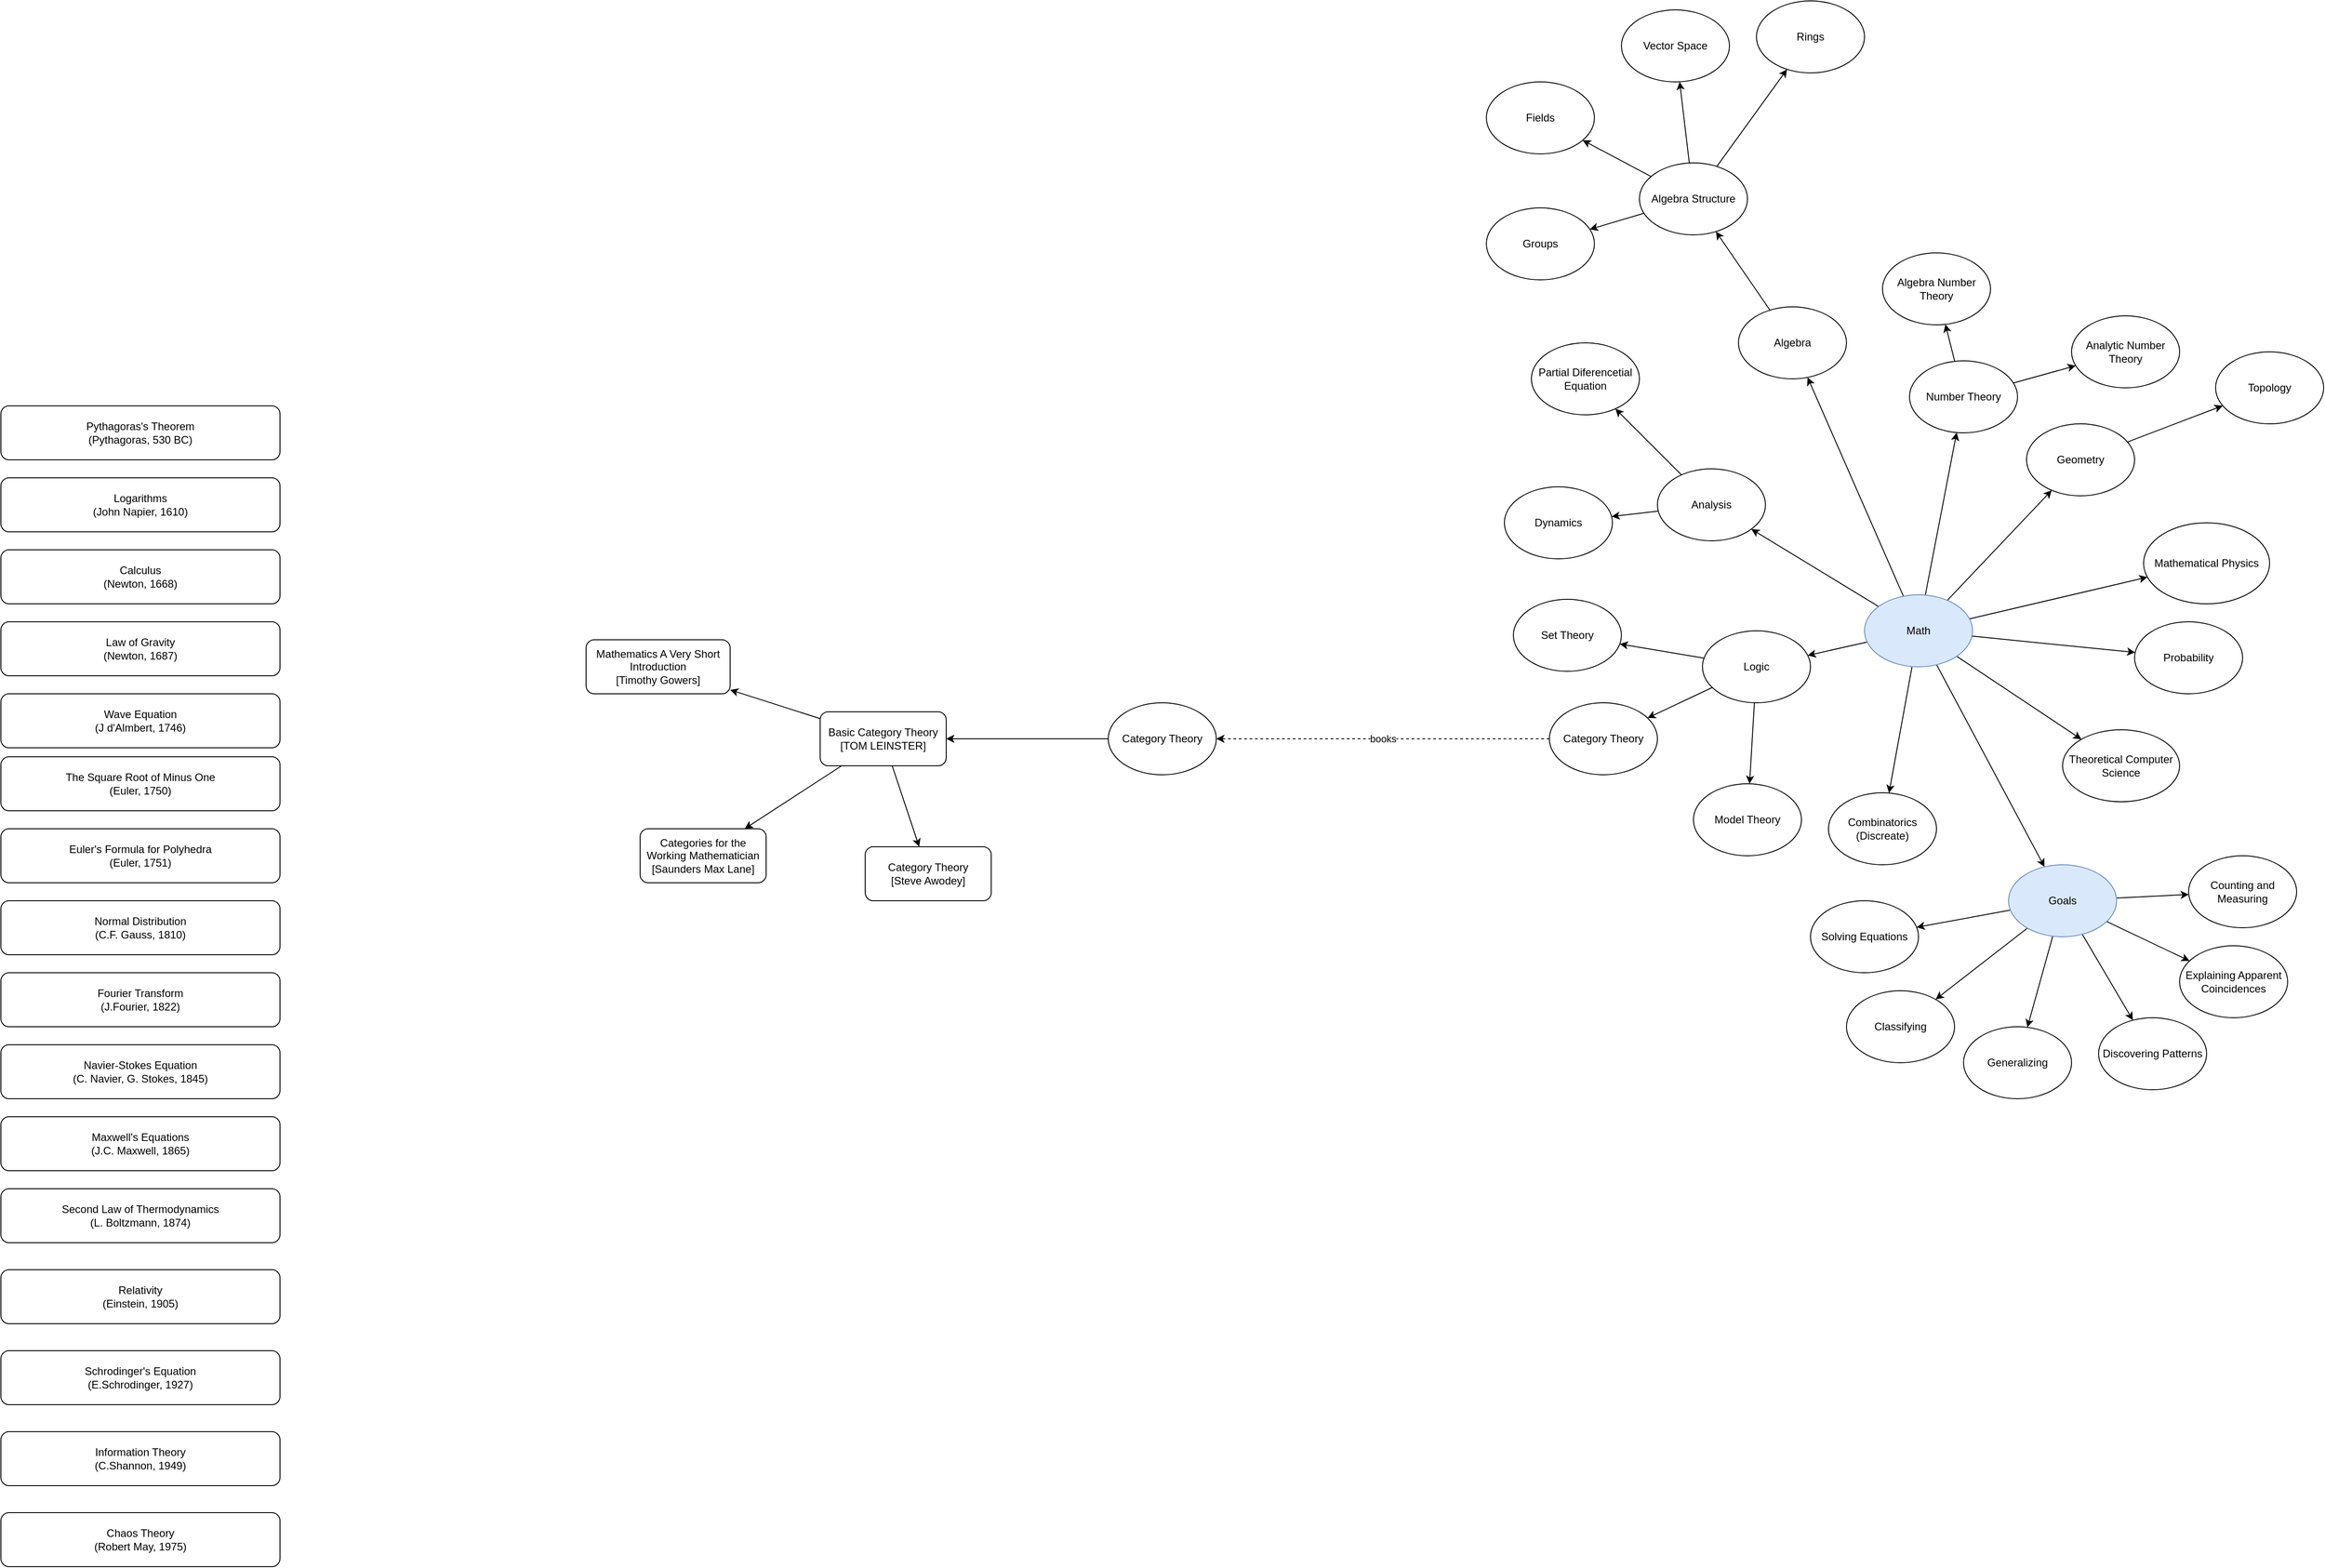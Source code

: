 <mxfile version="20.7.4" type="github">
  <diagram id="C-yN11XaQHERJCoyUqDr" name="หน้า-1">
    <mxGraphModel dx="3513" dy="1536" grid="1" gridSize="10" guides="1" tooltips="1" connect="1" arrows="1" fold="1" page="1" pageScale="1" pageWidth="1100" pageHeight="850" math="0" shadow="0">
      <root>
        <mxCell id="0" />
        <mxCell id="1" parent="0" />
        <mxCell id="EYg5Czc74dAmpDCZTBrX-3" style="rounded=0;orthogonalLoop=1;jettySize=auto;html=1;" parent="1" source="EYg5Czc74dAmpDCZTBrX-1" target="EYg5Czc74dAmpDCZTBrX-2" edge="1">
          <mxGeometry relative="1" as="geometry" />
        </mxCell>
        <mxCell id="EYg5Czc74dAmpDCZTBrX-5" style="edgeStyle=none;rounded=0;orthogonalLoop=1;jettySize=auto;html=1;" parent="1" source="EYg5Czc74dAmpDCZTBrX-1" target="EYg5Czc74dAmpDCZTBrX-4" edge="1">
          <mxGeometry relative="1" as="geometry" />
        </mxCell>
        <mxCell id="EYg5Czc74dAmpDCZTBrX-7" style="edgeStyle=none;rounded=0;orthogonalLoop=1;jettySize=auto;html=1;" parent="1" source="EYg5Czc74dAmpDCZTBrX-1" target="EYg5Czc74dAmpDCZTBrX-6" edge="1">
          <mxGeometry relative="1" as="geometry" />
        </mxCell>
        <mxCell id="EYg5Czc74dAmpDCZTBrX-15" style="edgeStyle=none;rounded=0;orthogonalLoop=1;jettySize=auto;html=1;" parent="1" source="EYg5Czc74dAmpDCZTBrX-1" target="EYg5Czc74dAmpDCZTBrX-14" edge="1">
          <mxGeometry relative="1" as="geometry" />
        </mxCell>
        <mxCell id="EYg5Czc74dAmpDCZTBrX-24" style="edgeStyle=none;rounded=0;orthogonalLoop=1;jettySize=auto;html=1;" parent="1" source="EYg5Czc74dAmpDCZTBrX-1" target="EYg5Czc74dAmpDCZTBrX-23" edge="1">
          <mxGeometry relative="1" as="geometry" />
        </mxCell>
        <mxCell id="EYg5Czc74dAmpDCZTBrX-32" style="edgeStyle=none;rounded=0;orthogonalLoop=1;jettySize=auto;html=1;" parent="1" source="EYg5Czc74dAmpDCZTBrX-1" target="EYg5Czc74dAmpDCZTBrX-31" edge="1">
          <mxGeometry relative="1" as="geometry" />
        </mxCell>
        <mxCell id="EYg5Czc74dAmpDCZTBrX-34" style="edgeStyle=none;rounded=0;orthogonalLoop=1;jettySize=auto;html=1;" parent="1" source="EYg5Czc74dAmpDCZTBrX-1" target="EYg5Czc74dAmpDCZTBrX-33" edge="1">
          <mxGeometry relative="1" as="geometry" />
        </mxCell>
        <mxCell id="EYg5Czc74dAmpDCZTBrX-36" style="edgeStyle=none;rounded=0;orthogonalLoop=1;jettySize=auto;html=1;" parent="1" source="EYg5Czc74dAmpDCZTBrX-1" target="EYg5Czc74dAmpDCZTBrX-35" edge="1">
          <mxGeometry relative="1" as="geometry" />
        </mxCell>
        <mxCell id="EYg5Czc74dAmpDCZTBrX-38" style="edgeStyle=none;rounded=0;orthogonalLoop=1;jettySize=auto;html=1;" parent="1" source="EYg5Czc74dAmpDCZTBrX-1" target="EYg5Czc74dAmpDCZTBrX-37" edge="1">
          <mxGeometry relative="1" as="geometry" />
        </mxCell>
        <mxCell id="EYg5Czc74dAmpDCZTBrX-50" style="edgeStyle=none;rounded=0;orthogonalLoop=1;jettySize=auto;html=1;" parent="1" source="EYg5Czc74dAmpDCZTBrX-1" target="EYg5Czc74dAmpDCZTBrX-49" edge="1">
          <mxGeometry relative="1" as="geometry" />
        </mxCell>
        <mxCell id="EYg5Czc74dAmpDCZTBrX-1" value="Math" style="ellipse;whiteSpace=wrap;html=1;fillColor=#dae8fc;strokeColor=#6c8ebf;" parent="1" vertex="1">
          <mxGeometry x="290" y="420" width="120" height="80" as="geometry" />
        </mxCell>
        <mxCell id="EYg5Czc74dAmpDCZTBrX-40" style="edgeStyle=none;rounded=0;orthogonalLoop=1;jettySize=auto;html=1;" parent="1" source="EYg5Czc74dAmpDCZTBrX-2" target="EYg5Czc74dAmpDCZTBrX-39" edge="1">
          <mxGeometry relative="1" as="geometry" />
        </mxCell>
        <mxCell id="EYg5Czc74dAmpDCZTBrX-2" value="Algebra" style="ellipse;whiteSpace=wrap;html=1;" parent="1" vertex="1">
          <mxGeometry x="150" y="100" width="120" height="80" as="geometry" />
        </mxCell>
        <mxCell id="EYg5Czc74dAmpDCZTBrX-9" style="edgeStyle=none;rounded=0;orthogonalLoop=1;jettySize=auto;html=1;" parent="1" source="EYg5Czc74dAmpDCZTBrX-4" target="EYg5Czc74dAmpDCZTBrX-8" edge="1">
          <mxGeometry relative="1" as="geometry" />
        </mxCell>
        <mxCell id="EYg5Czc74dAmpDCZTBrX-11" style="edgeStyle=none;rounded=0;orthogonalLoop=1;jettySize=auto;html=1;" parent="1" source="EYg5Czc74dAmpDCZTBrX-4" target="EYg5Czc74dAmpDCZTBrX-10" edge="1">
          <mxGeometry relative="1" as="geometry" />
        </mxCell>
        <mxCell id="EYg5Czc74dAmpDCZTBrX-4" value="Number Theory" style="ellipse;whiteSpace=wrap;html=1;" parent="1" vertex="1">
          <mxGeometry x="340" y="160" width="120" height="80" as="geometry" />
        </mxCell>
        <mxCell id="EYg5Czc74dAmpDCZTBrX-13" style="edgeStyle=none;rounded=0;orthogonalLoop=1;jettySize=auto;html=1;" parent="1" source="EYg5Czc74dAmpDCZTBrX-6" target="EYg5Czc74dAmpDCZTBrX-12" edge="1">
          <mxGeometry relative="1" as="geometry" />
        </mxCell>
        <mxCell id="EYg5Czc74dAmpDCZTBrX-6" value="Geometry" style="ellipse;whiteSpace=wrap;html=1;" parent="1" vertex="1">
          <mxGeometry x="470" y="230" width="120" height="80" as="geometry" />
        </mxCell>
        <mxCell id="EYg5Czc74dAmpDCZTBrX-8" value="Algebra Number Theory" style="ellipse;whiteSpace=wrap;html=1;" parent="1" vertex="1">
          <mxGeometry x="310" y="40" width="120" height="80" as="geometry" />
        </mxCell>
        <mxCell id="EYg5Czc74dAmpDCZTBrX-10" value="Analytic Number Theory" style="ellipse;whiteSpace=wrap;html=1;" parent="1" vertex="1">
          <mxGeometry x="520" y="110" width="120" height="80" as="geometry" />
        </mxCell>
        <mxCell id="EYg5Czc74dAmpDCZTBrX-12" value="Topology" style="ellipse;whiteSpace=wrap;html=1;" parent="1" vertex="1">
          <mxGeometry x="680" y="150" width="120" height="80" as="geometry" />
        </mxCell>
        <mxCell id="EYg5Czc74dAmpDCZTBrX-17" style="edgeStyle=none;rounded=0;orthogonalLoop=1;jettySize=auto;html=1;" parent="1" source="EYg5Czc74dAmpDCZTBrX-14" target="EYg5Czc74dAmpDCZTBrX-18" edge="1">
          <mxGeometry relative="1" as="geometry">
            <mxPoint x="5.857" y="384.205" as="targetPoint" />
          </mxGeometry>
        </mxCell>
        <mxCell id="EYg5Czc74dAmpDCZTBrX-22" style="edgeStyle=none;rounded=0;orthogonalLoop=1;jettySize=auto;html=1;" parent="1" source="EYg5Czc74dAmpDCZTBrX-14" target="EYg5Czc74dAmpDCZTBrX-21" edge="1">
          <mxGeometry relative="1" as="geometry" />
        </mxCell>
        <mxCell id="EYg5Czc74dAmpDCZTBrX-14" value="Analysis" style="ellipse;whiteSpace=wrap;html=1;" parent="1" vertex="1">
          <mxGeometry x="60" y="280" width="120" height="80" as="geometry" />
        </mxCell>
        <mxCell id="EYg5Czc74dAmpDCZTBrX-18" value="Partial Diferencetial Equation" style="ellipse;whiteSpace=wrap;html=1;" parent="1" vertex="1">
          <mxGeometry x="-80" y="140" width="120" height="80" as="geometry" />
        </mxCell>
        <mxCell id="EYg5Czc74dAmpDCZTBrX-21" value="Dynamics" style="ellipse;whiteSpace=wrap;html=1;" parent="1" vertex="1">
          <mxGeometry x="-110" y="300" width="120" height="80" as="geometry" />
        </mxCell>
        <mxCell id="EYg5Czc74dAmpDCZTBrX-28" style="edgeStyle=none;rounded=0;orthogonalLoop=1;jettySize=auto;html=1;" parent="1" source="EYg5Czc74dAmpDCZTBrX-23" target="EYg5Czc74dAmpDCZTBrX-25" edge="1">
          <mxGeometry relative="1" as="geometry" />
        </mxCell>
        <mxCell id="EYg5Czc74dAmpDCZTBrX-29" style="edgeStyle=none;rounded=0;orthogonalLoop=1;jettySize=auto;html=1;" parent="1" source="EYg5Czc74dAmpDCZTBrX-23" target="EYg5Czc74dAmpDCZTBrX-26" edge="1">
          <mxGeometry relative="1" as="geometry" />
        </mxCell>
        <mxCell id="EYg5Czc74dAmpDCZTBrX-30" style="edgeStyle=none;rounded=0;orthogonalLoop=1;jettySize=auto;html=1;" parent="1" source="EYg5Czc74dAmpDCZTBrX-23" target="EYg5Czc74dAmpDCZTBrX-27" edge="1">
          <mxGeometry relative="1" as="geometry" />
        </mxCell>
        <mxCell id="EYg5Czc74dAmpDCZTBrX-23" value="Logic" style="ellipse;whiteSpace=wrap;html=1;" parent="1" vertex="1">
          <mxGeometry x="110" y="460" width="120" height="80" as="geometry" />
        </mxCell>
        <mxCell id="EYg5Czc74dAmpDCZTBrX-25" value="Set Theory" style="ellipse;whiteSpace=wrap;html=1;" parent="1" vertex="1">
          <mxGeometry x="-100" y="425" width="120" height="80" as="geometry" />
        </mxCell>
        <mxCell id="SE_YIdTgUY53TaQNBG7W-2" value="books" style="rounded=0;orthogonalLoop=1;jettySize=auto;html=1;dashed=1;" edge="1" parent="1" source="EYg5Czc74dAmpDCZTBrX-26" target="SE_YIdTgUY53TaQNBG7W-1">
          <mxGeometry relative="1" as="geometry" />
        </mxCell>
        <mxCell id="EYg5Czc74dAmpDCZTBrX-26" value="Category Theory" style="ellipse;whiteSpace=wrap;html=1;" parent="1" vertex="1">
          <mxGeometry x="-60" y="540" width="120" height="80" as="geometry" />
        </mxCell>
        <mxCell id="EYg5Czc74dAmpDCZTBrX-27" value="Model Theory" style="ellipse;whiteSpace=wrap;html=1;" parent="1" vertex="1">
          <mxGeometry x="100" y="630" width="120" height="80" as="geometry" />
        </mxCell>
        <mxCell id="EYg5Czc74dAmpDCZTBrX-31" value="Combinatorics&lt;br&gt;(Discreate)" style="ellipse;whiteSpace=wrap;html=1;" parent="1" vertex="1">
          <mxGeometry x="250" y="640" width="120" height="80" as="geometry" />
        </mxCell>
        <mxCell id="EYg5Czc74dAmpDCZTBrX-33" value="Theoretical Computer Science" style="ellipse;whiteSpace=wrap;html=1;" parent="1" vertex="1">
          <mxGeometry x="510" y="570" width="130" height="80" as="geometry" />
        </mxCell>
        <mxCell id="EYg5Czc74dAmpDCZTBrX-35" value="Probability" style="ellipse;whiteSpace=wrap;html=1;" parent="1" vertex="1">
          <mxGeometry x="590" y="450" width="120" height="80" as="geometry" />
        </mxCell>
        <mxCell id="EYg5Czc74dAmpDCZTBrX-37" value="Mathematical Physics" style="ellipse;whiteSpace=wrap;html=1;" parent="1" vertex="1">
          <mxGeometry x="600" y="340" width="140" height="90" as="geometry" />
        </mxCell>
        <mxCell id="EYg5Czc74dAmpDCZTBrX-45" style="edgeStyle=none;rounded=0;orthogonalLoop=1;jettySize=auto;html=1;" parent="1" source="EYg5Czc74dAmpDCZTBrX-39" target="EYg5Czc74dAmpDCZTBrX-41" edge="1">
          <mxGeometry relative="1" as="geometry" />
        </mxCell>
        <mxCell id="EYg5Czc74dAmpDCZTBrX-46" style="edgeStyle=none;rounded=0;orthogonalLoop=1;jettySize=auto;html=1;" parent="1" source="EYg5Czc74dAmpDCZTBrX-39" target="EYg5Czc74dAmpDCZTBrX-42" edge="1">
          <mxGeometry relative="1" as="geometry" />
        </mxCell>
        <mxCell id="EYg5Czc74dAmpDCZTBrX-47" style="edgeStyle=none;rounded=0;orthogonalLoop=1;jettySize=auto;html=1;" parent="1" source="EYg5Czc74dAmpDCZTBrX-39" target="EYg5Czc74dAmpDCZTBrX-43" edge="1">
          <mxGeometry relative="1" as="geometry" />
        </mxCell>
        <mxCell id="EYg5Czc74dAmpDCZTBrX-48" style="edgeStyle=none;rounded=0;orthogonalLoop=1;jettySize=auto;html=1;" parent="1" source="EYg5Czc74dAmpDCZTBrX-39" target="EYg5Czc74dAmpDCZTBrX-44" edge="1">
          <mxGeometry relative="1" as="geometry" />
        </mxCell>
        <mxCell id="EYg5Czc74dAmpDCZTBrX-39" value="Algebra Structure" style="ellipse;whiteSpace=wrap;html=1;" parent="1" vertex="1">
          <mxGeometry x="40" y="-60" width="120" height="80" as="geometry" />
        </mxCell>
        <mxCell id="EYg5Czc74dAmpDCZTBrX-41" value="Groups" style="ellipse;whiteSpace=wrap;html=1;" parent="1" vertex="1">
          <mxGeometry x="-130" y="-10" width="120" height="80" as="geometry" />
        </mxCell>
        <mxCell id="EYg5Czc74dAmpDCZTBrX-42" value="Fields" style="ellipse;whiteSpace=wrap;html=1;" parent="1" vertex="1">
          <mxGeometry x="-130" y="-150" width="120" height="80" as="geometry" />
        </mxCell>
        <mxCell id="EYg5Czc74dAmpDCZTBrX-43" value="Vector Space" style="ellipse;whiteSpace=wrap;html=1;" parent="1" vertex="1">
          <mxGeometry x="20" y="-230" width="120" height="80" as="geometry" />
        </mxCell>
        <mxCell id="EYg5Czc74dAmpDCZTBrX-44" value="Rings" style="ellipse;whiteSpace=wrap;html=1;" parent="1" vertex="1">
          <mxGeometry x="170" y="-240" width="120" height="80" as="geometry" />
        </mxCell>
        <mxCell id="EYg5Czc74dAmpDCZTBrX-52" style="edgeStyle=none;rounded=0;orthogonalLoop=1;jettySize=auto;html=1;" parent="1" source="EYg5Czc74dAmpDCZTBrX-49" target="EYg5Czc74dAmpDCZTBrX-51" edge="1">
          <mxGeometry relative="1" as="geometry" />
        </mxCell>
        <mxCell id="EYg5Czc74dAmpDCZTBrX-54" style="edgeStyle=none;rounded=0;orthogonalLoop=1;jettySize=auto;html=1;" parent="1" source="EYg5Czc74dAmpDCZTBrX-49" target="EYg5Czc74dAmpDCZTBrX-53" edge="1">
          <mxGeometry relative="1" as="geometry" />
        </mxCell>
        <mxCell id="EYg5Czc74dAmpDCZTBrX-56" style="edgeStyle=none;rounded=0;orthogonalLoop=1;jettySize=auto;html=1;" parent="1" source="EYg5Czc74dAmpDCZTBrX-49" target="EYg5Czc74dAmpDCZTBrX-55" edge="1">
          <mxGeometry relative="1" as="geometry" />
        </mxCell>
        <mxCell id="EYg5Czc74dAmpDCZTBrX-58" style="edgeStyle=none;rounded=0;orthogonalLoop=1;jettySize=auto;html=1;" parent="1" source="EYg5Czc74dAmpDCZTBrX-49" target="EYg5Czc74dAmpDCZTBrX-57" edge="1">
          <mxGeometry relative="1" as="geometry" />
        </mxCell>
        <mxCell id="iuyAZIjcVl7Do768gyy2-2" style="rounded=0;orthogonalLoop=1;jettySize=auto;html=1;" parent="1" source="EYg5Czc74dAmpDCZTBrX-49" target="iuyAZIjcVl7Do768gyy2-1" edge="1">
          <mxGeometry relative="1" as="geometry" />
        </mxCell>
        <mxCell id="iuyAZIjcVl7Do768gyy2-4" style="edgeStyle=none;rounded=0;orthogonalLoop=1;jettySize=auto;html=1;" parent="1" source="EYg5Czc74dAmpDCZTBrX-49" target="iuyAZIjcVl7Do768gyy2-3" edge="1">
          <mxGeometry relative="1" as="geometry" />
        </mxCell>
        <mxCell id="EYg5Czc74dAmpDCZTBrX-49" value="Goals" style="ellipse;whiteSpace=wrap;html=1;fillColor=#dae8fc;strokeColor=#6c8ebf;" parent="1" vertex="1">
          <mxGeometry x="450" y="720" width="120" height="80" as="geometry" />
        </mxCell>
        <mxCell id="EYg5Czc74dAmpDCZTBrX-51" value="Solving Equations" style="ellipse;whiteSpace=wrap;html=1;" parent="1" vertex="1">
          <mxGeometry x="230" y="760" width="120" height="80" as="geometry" />
        </mxCell>
        <mxCell id="EYg5Czc74dAmpDCZTBrX-53" value="Classifying" style="ellipse;whiteSpace=wrap;html=1;" parent="1" vertex="1">
          <mxGeometry x="270" y="860" width="120" height="80" as="geometry" />
        </mxCell>
        <mxCell id="EYg5Czc74dAmpDCZTBrX-55" value="Generalizing" style="ellipse;whiteSpace=wrap;html=1;" parent="1" vertex="1">
          <mxGeometry x="400" y="900" width="120" height="80" as="geometry" />
        </mxCell>
        <mxCell id="EYg5Czc74dAmpDCZTBrX-57" value="Discovering Patterns" style="ellipse;whiteSpace=wrap;html=1;" parent="1" vertex="1">
          <mxGeometry x="550" y="890" width="120" height="80" as="geometry" />
        </mxCell>
        <mxCell id="iuyAZIjcVl7Do768gyy2-1" value="Explaining Apparent Coincidences" style="ellipse;whiteSpace=wrap;html=1;" parent="1" vertex="1">
          <mxGeometry x="640" y="810" width="120" height="80" as="geometry" />
        </mxCell>
        <mxCell id="iuyAZIjcVl7Do768gyy2-3" value="Counting and Measuring" style="ellipse;whiteSpace=wrap;html=1;" parent="1" vertex="1">
          <mxGeometry x="650" y="710" width="120" height="80" as="geometry" />
        </mxCell>
        <mxCell id="SE_YIdTgUY53TaQNBG7W-4" style="rounded=0;orthogonalLoop=1;jettySize=auto;html=1;" edge="1" parent="1" source="SE_YIdTgUY53TaQNBG7W-1" target="SE_YIdTgUY53TaQNBG7W-3">
          <mxGeometry relative="1" as="geometry" />
        </mxCell>
        <mxCell id="SE_YIdTgUY53TaQNBG7W-1" value="Category Theory" style="ellipse;whiteSpace=wrap;html=1;" vertex="1" parent="1">
          <mxGeometry x="-550" y="540" width="120" height="80" as="geometry" />
        </mxCell>
        <mxCell id="SE_YIdTgUY53TaQNBG7W-6" style="edgeStyle=none;rounded=0;orthogonalLoop=1;jettySize=auto;html=1;" edge="1" parent="1" source="SE_YIdTgUY53TaQNBG7W-3" target="SE_YIdTgUY53TaQNBG7W-5">
          <mxGeometry relative="1" as="geometry" />
        </mxCell>
        <mxCell id="SE_YIdTgUY53TaQNBG7W-8" style="edgeStyle=none;rounded=0;orthogonalLoop=1;jettySize=auto;html=1;" edge="1" parent="1" source="SE_YIdTgUY53TaQNBG7W-3" target="SE_YIdTgUY53TaQNBG7W-7">
          <mxGeometry relative="1" as="geometry" />
        </mxCell>
        <mxCell id="SE_YIdTgUY53TaQNBG7W-10" style="edgeStyle=none;rounded=0;orthogonalLoop=1;jettySize=auto;html=1;" edge="1" parent="1" source="SE_YIdTgUY53TaQNBG7W-3" target="SE_YIdTgUY53TaQNBG7W-9">
          <mxGeometry relative="1" as="geometry" />
        </mxCell>
        <mxCell id="SE_YIdTgUY53TaQNBG7W-3" value="Basic Category Theory [TOM LEINSTER]" style="rounded=1;whiteSpace=wrap;html=1;" vertex="1" parent="1">
          <mxGeometry x="-870" y="550" width="140" height="60" as="geometry" />
        </mxCell>
        <mxCell id="SE_YIdTgUY53TaQNBG7W-5" value="Categories for the Working Mathematician&lt;br&gt;[Saunders Max Lane]" style="rounded=1;whiteSpace=wrap;html=1;" vertex="1" parent="1">
          <mxGeometry x="-1070" y="680" width="140" height="60" as="geometry" />
        </mxCell>
        <mxCell id="SE_YIdTgUY53TaQNBG7W-7" value="Category Theory&lt;br&gt;[Steve Awodey]" style="rounded=1;whiteSpace=wrap;html=1;" vertex="1" parent="1">
          <mxGeometry x="-820" y="700" width="140" height="60" as="geometry" />
        </mxCell>
        <mxCell id="SE_YIdTgUY53TaQNBG7W-9" value="Mathematics A Very Short Introduction&lt;br&gt;[Timothy Gowers]" style="rounded=1;whiteSpace=wrap;html=1;" vertex="1" parent="1">
          <mxGeometry x="-1130" y="470" width="160" height="60" as="geometry" />
        </mxCell>
        <mxCell id="SE_YIdTgUY53TaQNBG7W-11" value="Pythagoras&#39;s Theorem &lt;br&gt;(Pythagoras, 530 BC)" style="rounded=1;whiteSpace=wrap;html=1;" vertex="1" parent="1">
          <mxGeometry x="-1780" y="210" width="310" height="60" as="geometry" />
        </mxCell>
        <mxCell id="SE_YIdTgUY53TaQNBG7W-12" value="Logarithms&lt;br&gt;(John Napier, 1610)" style="rounded=1;whiteSpace=wrap;html=1;" vertex="1" parent="1">
          <mxGeometry x="-1780" y="290" width="310" height="60" as="geometry" />
        </mxCell>
        <mxCell id="SE_YIdTgUY53TaQNBG7W-13" value="Calculus&lt;br&gt;(Newton, 1668)" style="rounded=1;whiteSpace=wrap;html=1;" vertex="1" parent="1">
          <mxGeometry x="-1780" y="370" width="310" height="60" as="geometry" />
        </mxCell>
        <mxCell id="SE_YIdTgUY53TaQNBG7W-14" value="Law of Gravity&lt;br&gt;(Newton, 1687)" style="rounded=1;whiteSpace=wrap;html=1;" vertex="1" parent="1">
          <mxGeometry x="-1780" y="450" width="310" height="60" as="geometry" />
        </mxCell>
        <mxCell id="SE_YIdTgUY53TaQNBG7W-15" value="The Square Root of Minus One&lt;br&gt;(Euler, 1750)" style="rounded=1;whiteSpace=wrap;html=1;" vertex="1" parent="1">
          <mxGeometry x="-1780" y="600" width="310" height="60" as="geometry" />
        </mxCell>
        <mxCell id="SE_YIdTgUY53TaQNBG7W-16" value="Euler&#39;s Formula for Polyhedra&lt;br&gt;(Euler, 1751)" style="rounded=1;whiteSpace=wrap;html=1;" vertex="1" parent="1">
          <mxGeometry x="-1780" y="680" width="310" height="60" as="geometry" />
        </mxCell>
        <mxCell id="SE_YIdTgUY53TaQNBG7W-17" value="Normal Distribution&lt;br&gt;(C.F. Gauss, 1810)" style="rounded=1;whiteSpace=wrap;html=1;" vertex="1" parent="1">
          <mxGeometry x="-1780" y="760" width="310" height="60" as="geometry" />
        </mxCell>
        <mxCell id="SE_YIdTgUY53TaQNBG7W-18" value="Wave Equation&lt;br&gt;(J d&#39;Almbert, 1746)" style="rounded=1;whiteSpace=wrap;html=1;" vertex="1" parent="1">
          <mxGeometry x="-1780" y="530" width="310" height="60" as="geometry" />
        </mxCell>
        <mxCell id="SE_YIdTgUY53TaQNBG7W-19" value="Fourier Transform&lt;br&gt;(J.Fourier, 1822)" style="rounded=1;whiteSpace=wrap;html=1;" vertex="1" parent="1">
          <mxGeometry x="-1780" y="840" width="310" height="60" as="geometry" />
        </mxCell>
        <mxCell id="SE_YIdTgUY53TaQNBG7W-20" value="Navier-Stokes Equation&lt;br&gt;(C. Navier, G. Stokes, 1845)" style="rounded=1;whiteSpace=wrap;html=1;" vertex="1" parent="1">
          <mxGeometry x="-1780" y="920" width="310" height="60" as="geometry" />
        </mxCell>
        <mxCell id="SE_YIdTgUY53TaQNBG7W-21" value="Maxwell&#39;s Equations&lt;br&gt;(J.C. Maxwell, 1865)" style="rounded=1;whiteSpace=wrap;html=1;" vertex="1" parent="1">
          <mxGeometry x="-1780" y="1000" width="310" height="60" as="geometry" />
        </mxCell>
        <mxCell id="SE_YIdTgUY53TaQNBG7W-22" value="Second Law of Thermodynamics&lt;br&gt;(L. Boltzmann, 1874)" style="rounded=1;whiteSpace=wrap;html=1;" vertex="1" parent="1">
          <mxGeometry x="-1780" y="1080" width="310" height="60" as="geometry" />
        </mxCell>
        <mxCell id="SE_YIdTgUY53TaQNBG7W-23" value="Relativity&lt;br&gt;(Einstein, 1905)" style="rounded=1;whiteSpace=wrap;html=1;" vertex="1" parent="1">
          <mxGeometry x="-1780" y="1170" width="310" height="60" as="geometry" />
        </mxCell>
        <mxCell id="SE_YIdTgUY53TaQNBG7W-24" value="Schrodinger&#39;s Equation&lt;br&gt;(E.Schrodinger, 1927)" style="rounded=1;whiteSpace=wrap;html=1;" vertex="1" parent="1">
          <mxGeometry x="-1780" y="1260" width="310" height="60" as="geometry" />
        </mxCell>
        <mxCell id="SE_YIdTgUY53TaQNBG7W-25" value="Information Theory&lt;br&gt;(C.Shannon, 1949)" style="rounded=1;whiteSpace=wrap;html=1;" vertex="1" parent="1">
          <mxGeometry x="-1780" y="1350" width="310" height="60" as="geometry" />
        </mxCell>
        <mxCell id="SE_YIdTgUY53TaQNBG7W-26" value="Chaos Theory&lt;br&gt;(Robert May, 1975)" style="rounded=1;whiteSpace=wrap;html=1;" vertex="1" parent="1">
          <mxGeometry x="-1780" y="1440" width="310" height="60" as="geometry" />
        </mxCell>
      </root>
    </mxGraphModel>
  </diagram>
</mxfile>
